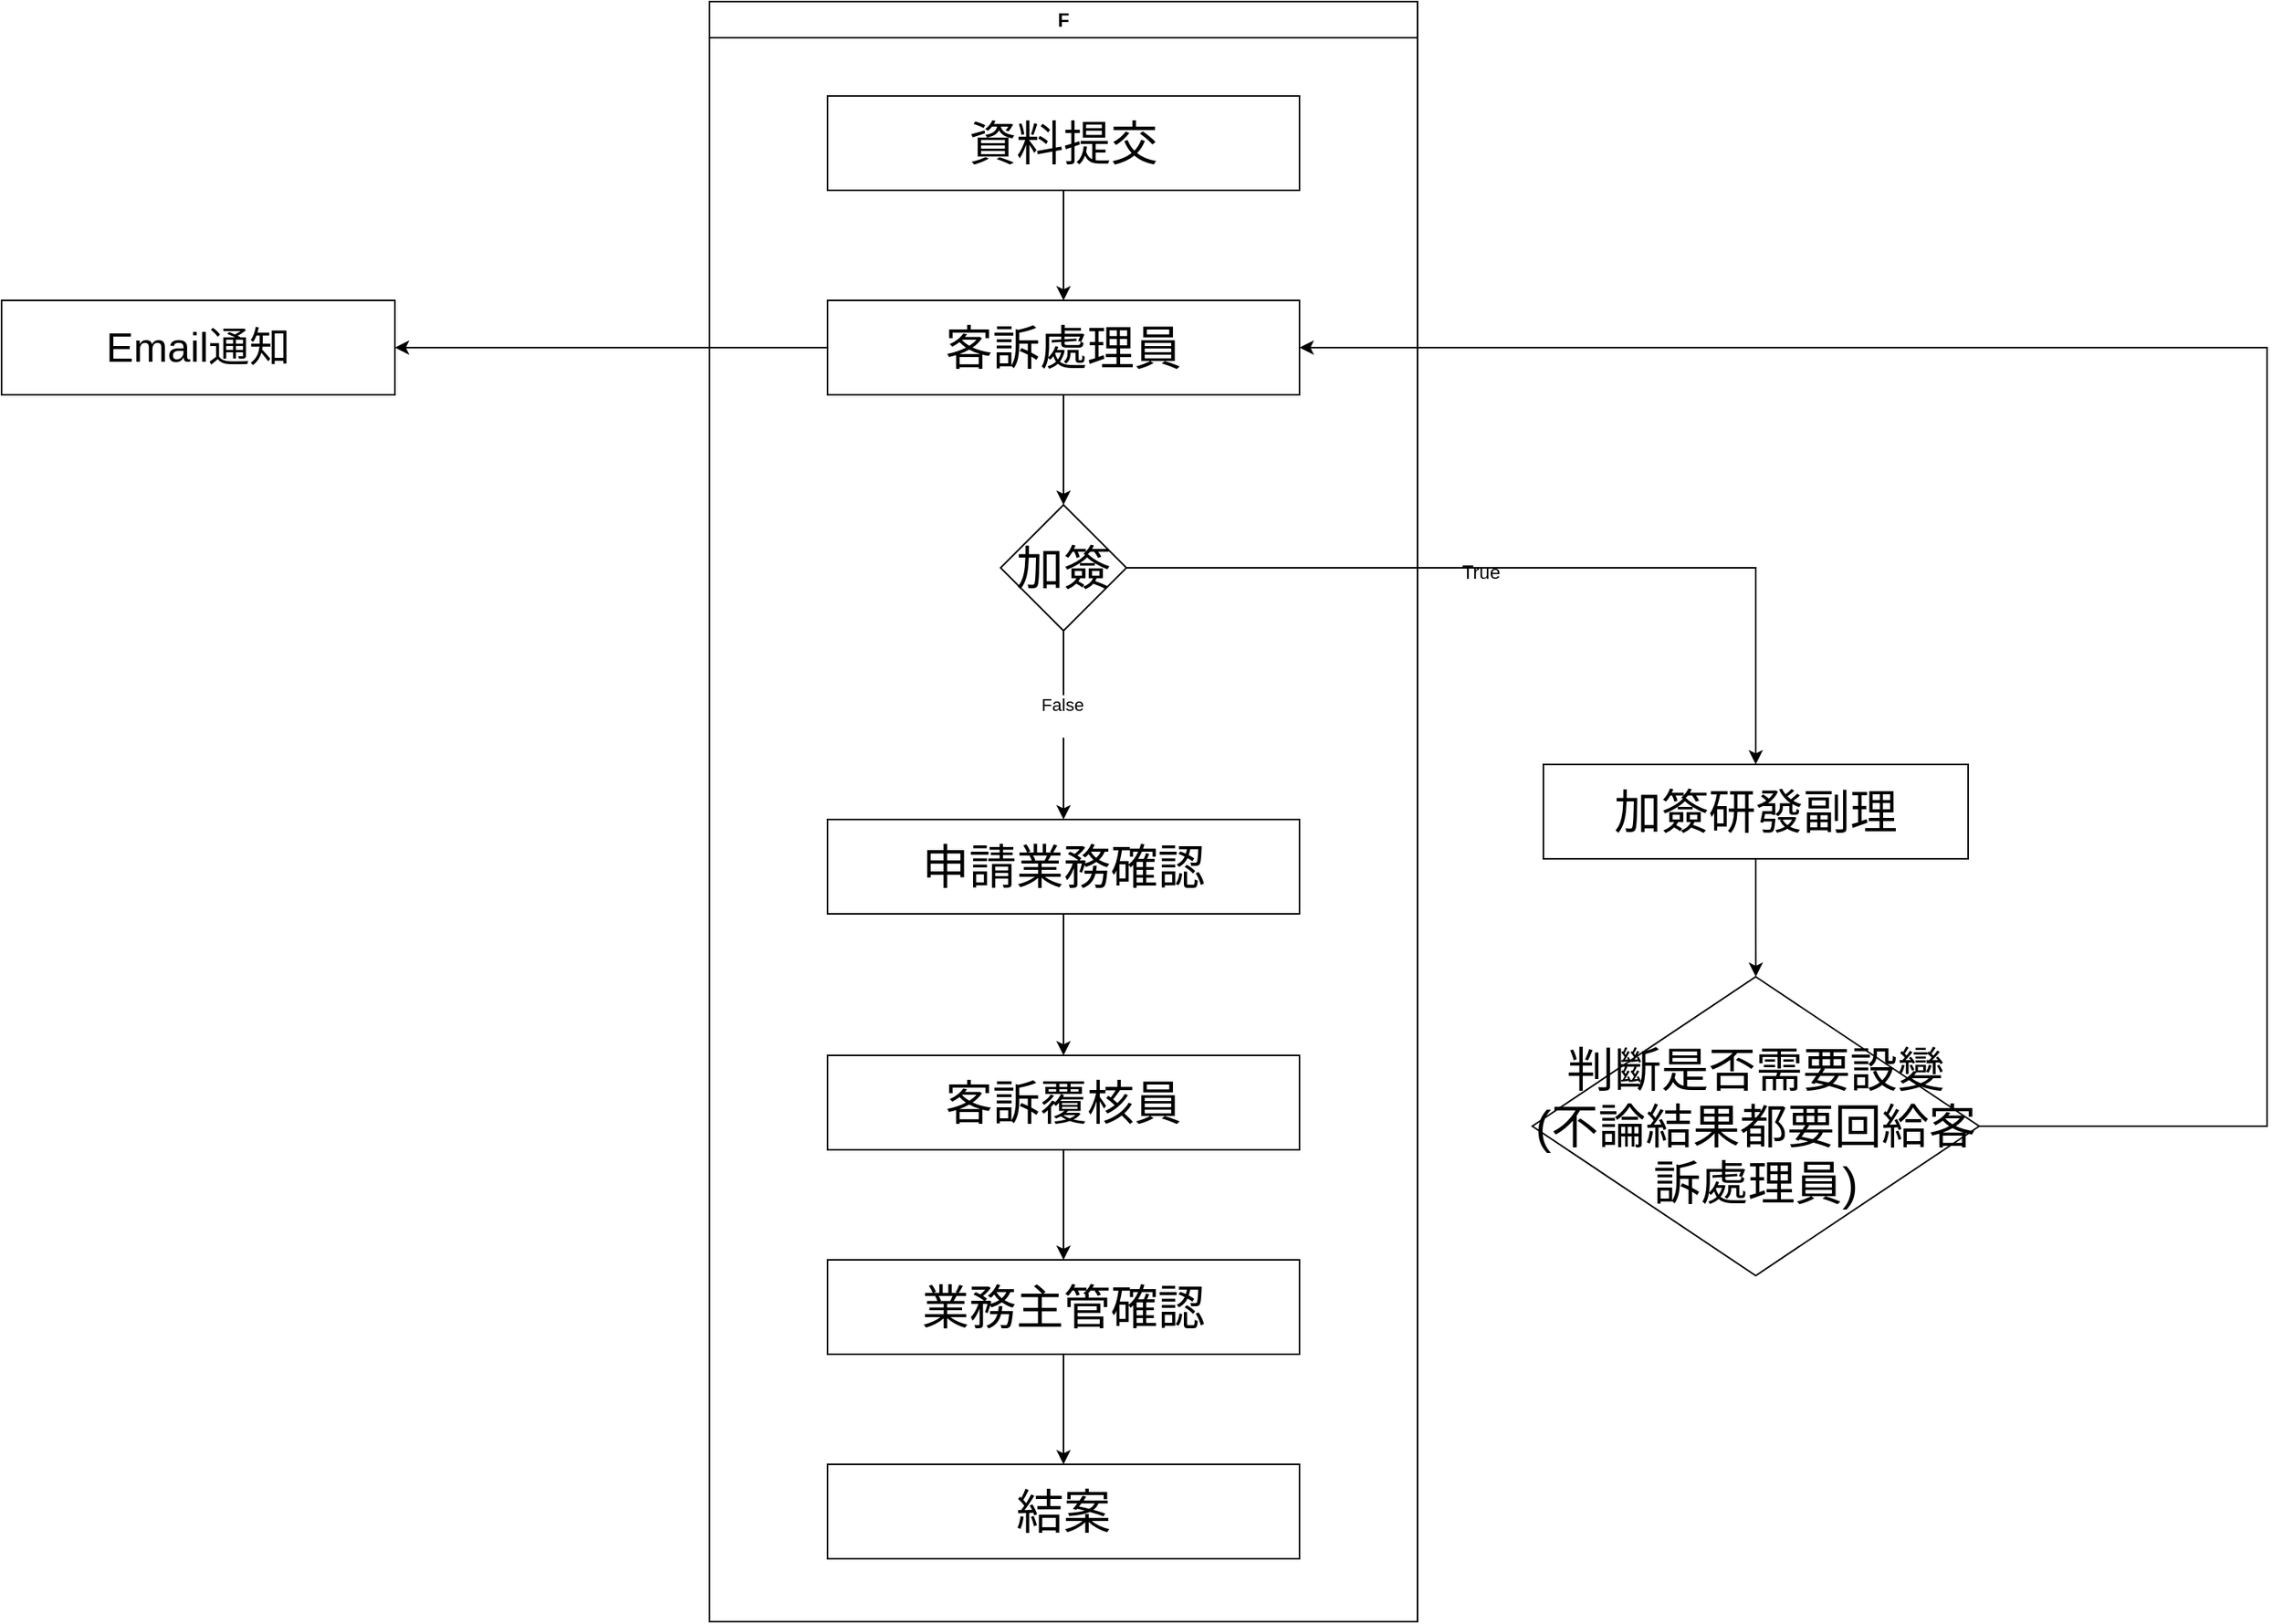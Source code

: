 <mxfile version="24.6.4" type="device">
  <diagram name="第 1 页" id="DVxI104xGQQh6YhCy5io">
    <mxGraphModel dx="2739" dy="2153" grid="1" gridSize="10" guides="1" tooltips="1" connect="1" arrows="1" fold="1" page="1" pageScale="1" pageWidth="827" pageHeight="1169" math="0" shadow="0">
      <root>
        <mxCell id="0" />
        <mxCell id="1" parent="0" />
        <mxCell id="JUWTwgrWtjR09LIdVFYH-33" value="F" style="swimlane;whiteSpace=wrap;html=1;" parent="1" vertex="1">
          <mxGeometry x="270" y="-200" width="450" height="1030" as="geometry" />
        </mxCell>
        <mxCell id="JUWTwgrWtjR09LIdVFYH-6" value="結案" style="rounded=0;whiteSpace=wrap;html=1;fontSize=30;" parent="JUWTwgrWtjR09LIdVFYH-33" vertex="1">
          <mxGeometry x="75" y="930" width="300" height="60" as="geometry" />
        </mxCell>
        <mxCell id="JUWTwgrWtjR09LIdVFYH-10" style="edgeStyle=orthogonalEdgeStyle;rounded=0;orthogonalLoop=1;jettySize=auto;html=1;entryX=0.5;entryY=0;entryDx=0;entryDy=0;" parent="JUWTwgrWtjR09LIdVFYH-33" source="JUWTwgrWtjR09LIdVFYH-8" target="JUWTwgrWtjR09LIdVFYH-6" edge="1">
          <mxGeometry relative="1" as="geometry" />
        </mxCell>
        <mxCell id="JUWTwgrWtjR09LIdVFYH-8" value="業務主管確認" style="rounded=0;whiteSpace=wrap;html=1;fontSize=30;" parent="JUWTwgrWtjR09LIdVFYH-33" vertex="1">
          <mxGeometry x="75" y="800" width="300" height="60" as="geometry" />
        </mxCell>
        <mxCell id="OnzJD47iVq15EQSGY7vW-2" value="" style="edgeStyle=orthogonalEdgeStyle;rounded=0;orthogonalLoop=1;jettySize=auto;html=1;" parent="JUWTwgrWtjR09LIdVFYH-33" source="bE45aXJs_qbLUX0QkxPY-1" target="OnzJD47iVq15EQSGY7vW-1" edge="1">
          <mxGeometry relative="1" as="geometry" />
        </mxCell>
        <mxCell id="bE45aXJs_qbLUX0QkxPY-1" value="資料提交" style="rounded=0;whiteSpace=wrap;html=1;fontSize=30;" parent="JUWTwgrWtjR09LIdVFYH-33" vertex="1">
          <mxGeometry x="75" y="60" width="300" height="60" as="geometry" />
        </mxCell>
        <mxCell id="V24n9CJ10rQMxnEFlb81-39" value="" style="edgeStyle=orthogonalEdgeStyle;rounded=0;orthogonalLoop=1;jettySize=auto;html=1;" parent="JUWTwgrWtjR09LIdVFYH-33" source="OnzJD47iVq15EQSGY7vW-1" target="V24n9CJ10rQMxnEFlb81-38" edge="1">
          <mxGeometry relative="1" as="geometry" />
        </mxCell>
        <mxCell id="zGFW7o5n5WUBGwIOVU0x-1" style="edgeStyle=orthogonalEdgeStyle;rounded=0;orthogonalLoop=1;jettySize=auto;html=1;" edge="1" parent="JUWTwgrWtjR09LIdVFYH-33" source="OnzJD47iVq15EQSGY7vW-1">
          <mxGeometry relative="1" as="geometry">
            <mxPoint x="-200" y="220" as="targetPoint" />
          </mxGeometry>
        </mxCell>
        <mxCell id="OnzJD47iVq15EQSGY7vW-1" value="客訴處理員" style="rounded=0;whiteSpace=wrap;html=1;fontSize=30;" parent="JUWTwgrWtjR09LIdVFYH-33" vertex="1">
          <mxGeometry x="75" y="190" width="300" height="60" as="geometry" />
        </mxCell>
        <mxCell id="V24n9CJ10rQMxnEFlb81-49" value="" style="edgeStyle=orthogonalEdgeStyle;rounded=0;orthogonalLoop=1;jettySize=auto;html=1;" parent="JUWTwgrWtjR09LIdVFYH-33" source="JUWTwgrWtjR09LIdVFYH-4" target="2d6SODUYImdIgiVVGYNb-1" edge="1">
          <mxGeometry relative="1" as="geometry" />
        </mxCell>
        <mxCell id="JUWTwgrWtjR09LIdVFYH-4" value="申請業務確認" style="rounded=0;whiteSpace=wrap;html=1;fontSize=30;" parent="JUWTwgrWtjR09LIdVFYH-33" vertex="1">
          <mxGeometry x="75" y="520" width="300" height="60" as="geometry" />
        </mxCell>
        <mxCell id="2d6SODUYImdIgiVVGYNb-3" value="" style="edgeStyle=orthogonalEdgeStyle;rounded=0;orthogonalLoop=1;jettySize=auto;html=1;" parent="JUWTwgrWtjR09LIdVFYH-33" source="2d6SODUYImdIgiVVGYNb-1" target="JUWTwgrWtjR09LIdVFYH-8" edge="1">
          <mxGeometry relative="1" as="geometry" />
        </mxCell>
        <mxCell id="2d6SODUYImdIgiVVGYNb-1" value="客訴覆核員" style="rounded=0;whiteSpace=wrap;html=1;fontSize=30;" parent="JUWTwgrWtjR09LIdVFYH-33" vertex="1">
          <mxGeometry x="75" y="670" width="300" height="60" as="geometry" />
        </mxCell>
        <mxCell id="V24n9CJ10rQMxnEFlb81-44" style="edgeStyle=orthogonalEdgeStyle;rounded=0;orthogonalLoop=1;jettySize=auto;html=1;entryX=0.5;entryY=0;entryDx=0;entryDy=0;" parent="JUWTwgrWtjR09LIdVFYH-33" source="V24n9CJ10rQMxnEFlb81-38" target="JUWTwgrWtjR09LIdVFYH-4" edge="1">
          <mxGeometry relative="1" as="geometry" />
        </mxCell>
        <mxCell id="V24n9CJ10rQMxnEFlb81-46" value="False&lt;div&gt;&lt;br&gt;&lt;/div&gt;" style="edgeLabel;html=1;align=center;verticalAlign=middle;resizable=0;points=[];" parent="V24n9CJ10rQMxnEFlb81-44" vertex="1" connectable="0">
          <mxGeometry x="-0.108" y="-1" relative="1" as="geometry">
            <mxPoint as="offset" />
          </mxGeometry>
        </mxCell>
        <mxCell id="V24n9CJ10rQMxnEFlb81-38" value="加簽" style="rhombus;whiteSpace=wrap;html=1;fontSize=30;rounded=0;" parent="JUWTwgrWtjR09LIdVFYH-33" vertex="1">
          <mxGeometry x="185" y="320" width="80" height="80" as="geometry" />
        </mxCell>
        <mxCell id="V24n9CJ10rQMxnEFlb81-28" value="" style="edgeStyle=orthogonalEdgeStyle;rounded=0;orthogonalLoop=1;jettySize=auto;html=1;" parent="1" source="V24n9CJ10rQMxnEFlb81-8" target="V24n9CJ10rQMxnEFlb81-27" edge="1">
          <mxGeometry relative="1" as="geometry" />
        </mxCell>
        <mxCell id="V24n9CJ10rQMxnEFlb81-8" value="加簽研發副理" style="whiteSpace=wrap;html=1;fontSize=30;" parent="1" vertex="1">
          <mxGeometry x="800" y="285" width="270" height="60" as="geometry" />
        </mxCell>
        <mxCell id="V24n9CJ10rQMxnEFlb81-42" style="edgeStyle=orthogonalEdgeStyle;rounded=0;orthogonalLoop=1;jettySize=auto;html=1;entryX=1;entryY=0.5;entryDx=0;entryDy=0;" parent="1" source="V24n9CJ10rQMxnEFlb81-27" target="OnzJD47iVq15EQSGY7vW-1" edge="1">
          <mxGeometry relative="1" as="geometry">
            <Array as="points">
              <mxPoint x="1260" y="515" />
              <mxPoint x="1260" y="20" />
            </Array>
          </mxGeometry>
        </mxCell>
        <mxCell id="V24n9CJ10rQMxnEFlb81-27" value="判斷是否需要設變&lt;div&gt;(不論結果都要回給客訴處理員)&lt;/div&gt;" style="rhombus;whiteSpace=wrap;html=1;fontSize=30;" parent="1" vertex="1">
          <mxGeometry x="792.97" y="420" width="284.07" height="190" as="geometry" />
        </mxCell>
        <mxCell id="V24n9CJ10rQMxnEFlb81-47" style="edgeStyle=orthogonalEdgeStyle;rounded=0;orthogonalLoop=1;jettySize=auto;html=1;exitX=1;exitY=0.5;exitDx=0;exitDy=0;entryX=0.5;entryY=0;entryDx=0;entryDy=0;" parent="1" source="V24n9CJ10rQMxnEFlb81-38" target="V24n9CJ10rQMxnEFlb81-8" edge="1">
          <mxGeometry relative="1" as="geometry" />
        </mxCell>
        <mxCell id="V24n9CJ10rQMxnEFlb81-48" value="True" style="text;html=1;align=center;verticalAlign=middle;resizable=0;points=[];autosize=1;strokeColor=none;fillColor=none;" parent="1" vertex="1">
          <mxGeometry x="735" y="148" width="50" height="30" as="geometry" />
        </mxCell>
        <mxCell id="zGFW7o5n5WUBGwIOVU0x-2" value="&lt;font style=&quot;font-size: 26px;&quot;&gt;Email通知&lt;/font&gt;" style="rounded=0;whiteSpace=wrap;html=1;" vertex="1" parent="1">
          <mxGeometry x="-180" y="-10" width="250" height="60" as="geometry" />
        </mxCell>
      </root>
    </mxGraphModel>
  </diagram>
</mxfile>
